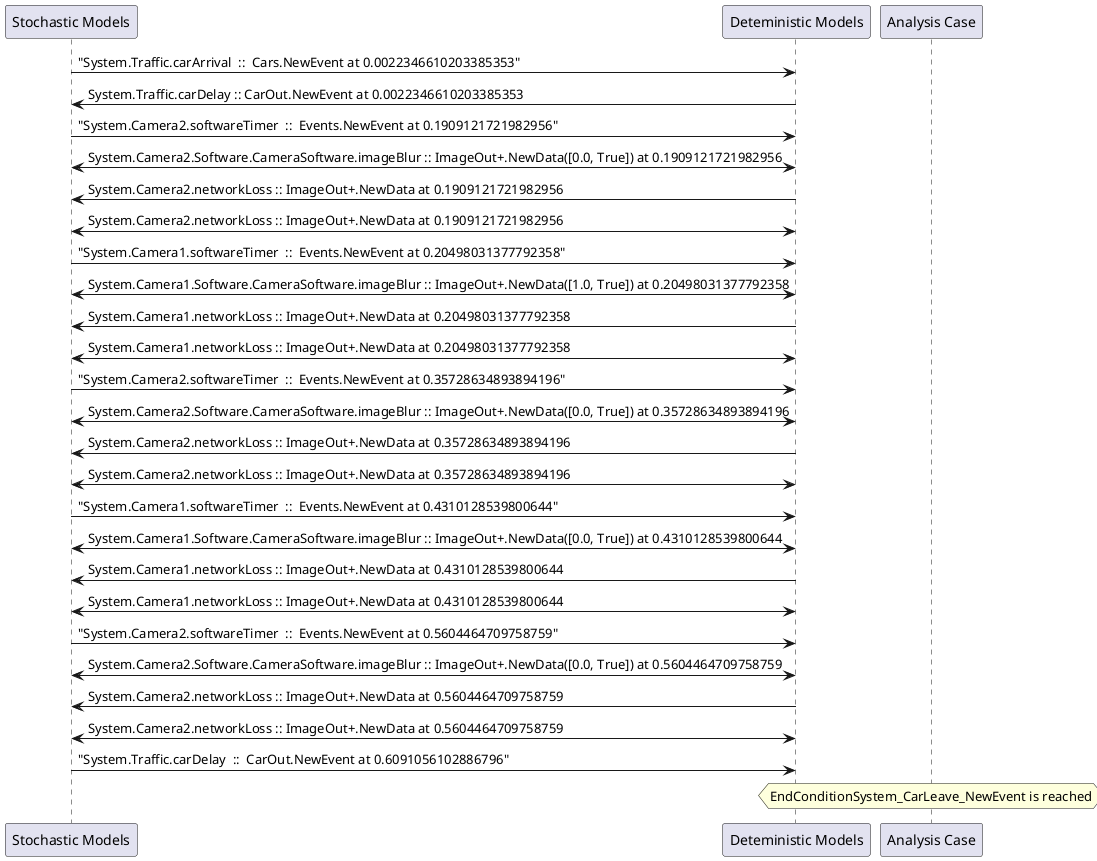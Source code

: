 
	@startuml
	participant "Stochastic Models" as stochmodel
	participant "Deteministic Models" as detmodel
	participant "Analysis Case" as analysis
	{2654_stop} stochmodel -> detmodel : "System.Traffic.carArrival  ::  Cars.NewEvent at 0.0022346610203385353"
{2663_start} detmodel -> stochmodel : System.Traffic.carDelay :: CarOut.NewEvent at 0.0022346610203385353
{2638_stop} stochmodel -> detmodel : "System.Camera2.softwareTimer  ::  Events.NewEvent at 0.1909121721982956"
detmodel <-> stochmodel : System.Camera2.Software.CameraSoftware.imageBlur :: ImageOut+.NewData([0.0, True]) at 0.1909121721982956
detmodel -> stochmodel : System.Camera2.networkLoss :: ImageOut+.NewData at 0.1909121721982956
detmodel <-> stochmodel : System.Camera2.networkLoss :: ImageOut+.NewData at 0.1909121721982956
{2623_stop} stochmodel -> detmodel : "System.Camera1.softwareTimer  ::  Events.NewEvent at 0.20498031377792358"
detmodel <-> stochmodel : System.Camera1.Software.CameraSoftware.imageBlur :: ImageOut+.NewData([1.0, True]) at 0.20498031377792358
detmodel -> stochmodel : System.Camera1.networkLoss :: ImageOut+.NewData at 0.20498031377792358
detmodel <-> stochmodel : System.Camera1.networkLoss :: ImageOut+.NewData at 0.20498031377792358
{2639_stop} stochmodel -> detmodel : "System.Camera2.softwareTimer  ::  Events.NewEvent at 0.35728634893894196"
detmodel <-> stochmodel : System.Camera2.Software.CameraSoftware.imageBlur :: ImageOut+.NewData([0.0, True]) at 0.35728634893894196
detmodel -> stochmodel : System.Camera2.networkLoss :: ImageOut+.NewData at 0.35728634893894196
detmodel <-> stochmodel : System.Camera2.networkLoss :: ImageOut+.NewData at 0.35728634893894196
{2624_stop} stochmodel -> detmodel : "System.Camera1.softwareTimer  ::  Events.NewEvent at 0.4310128539800644"
detmodel <-> stochmodel : System.Camera1.Software.CameraSoftware.imageBlur :: ImageOut+.NewData([0.0, True]) at 0.4310128539800644
detmodel -> stochmodel : System.Camera1.networkLoss :: ImageOut+.NewData at 0.4310128539800644
detmodel <-> stochmodel : System.Camera1.networkLoss :: ImageOut+.NewData at 0.4310128539800644
{2640_stop} stochmodel -> detmodel : "System.Camera2.softwareTimer  ::  Events.NewEvent at 0.5604464709758759"
detmodel <-> stochmodel : System.Camera2.Software.CameraSoftware.imageBlur :: ImageOut+.NewData([0.0, True]) at 0.5604464709758759
detmodel -> stochmodel : System.Camera2.networkLoss :: ImageOut+.NewData at 0.5604464709758759
detmodel <-> stochmodel : System.Camera2.networkLoss :: ImageOut+.NewData at 0.5604464709758759
{2663_stop} stochmodel -> detmodel : "System.Traffic.carDelay  ::  CarOut.NewEvent at 0.6091056102886796"
{2663_start} <-> {2663_stop} : delay
hnote over analysis 
EndConditionSystem_CarLeave_NewEvent is reached
endnote
@enduml